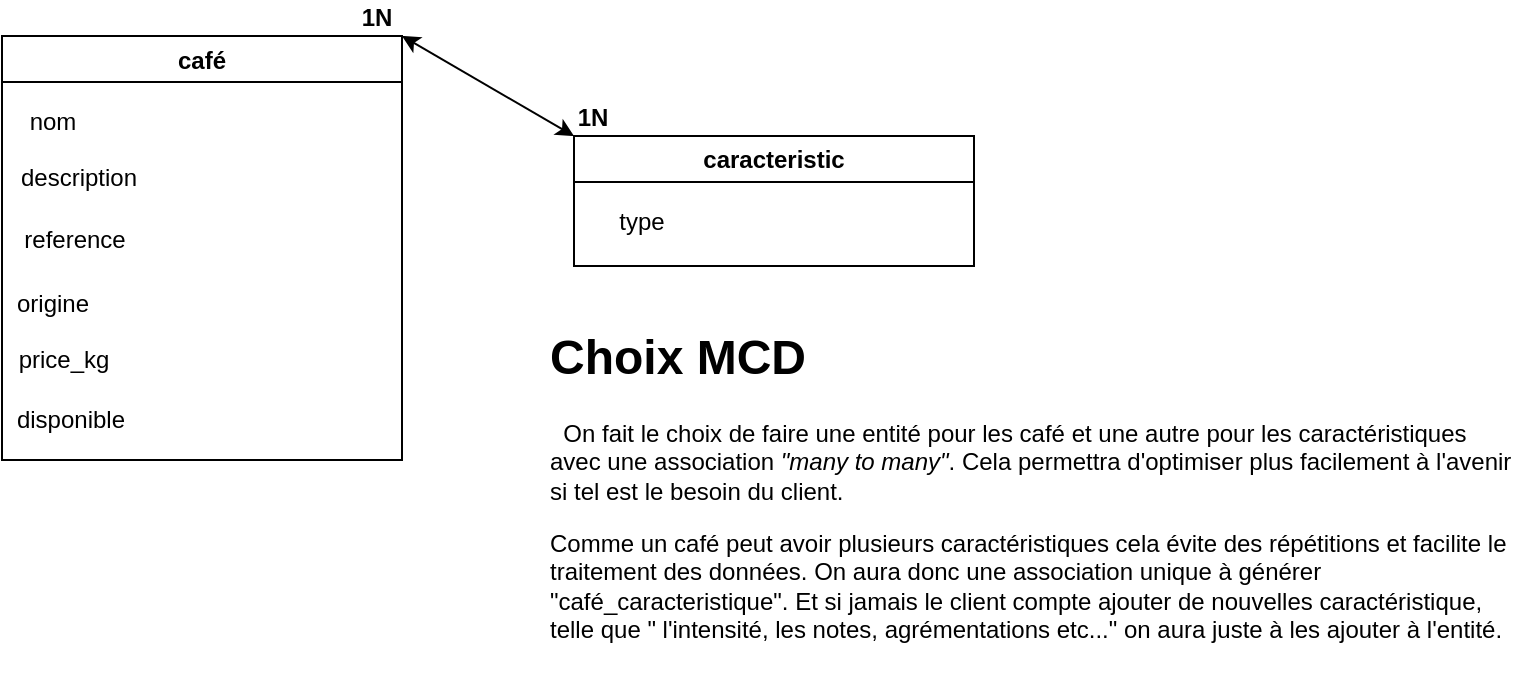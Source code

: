 <mxfile>
    <diagram id="CfEwLxOQWi3Qi-9HVH3V" name="Page-1">
        <mxGraphModel dx="1216" dy="505" grid="0" gridSize="10" guides="1" tooltips="1" connect="1" arrows="1" fold="1" page="1" pageScale="1" pageWidth="827" pageHeight="1169" math="0" shadow="0">
            <root>
                <mxCell id="0"/>
                <mxCell id="1" parent="0"/>
                <mxCell id="30" value="café" style="swimlane;" vertex="1" parent="1">
                    <mxGeometry x="35" y="90" width="200" height="212" as="geometry"/>
                </mxCell>
                <mxCell id="31" value="nom" style="text;html=1;align=center;verticalAlign=middle;resizable=0;points=[];autosize=1;strokeColor=none;fillColor=none;" vertex="1" parent="30">
                    <mxGeometry y="28" width="50" height="30" as="geometry"/>
                </mxCell>
                <mxCell id="60" value="description" style="text;html=1;align=center;verticalAlign=middle;resizable=0;points=[];autosize=1;strokeColor=none;fillColor=none;" vertex="1" parent="30">
                    <mxGeometry y="58" width="76" height="26" as="geometry"/>
                </mxCell>
                <mxCell id="59" value="reference" style="text;html=1;align=center;verticalAlign=middle;resizable=0;points=[];autosize=1;strokeColor=none;fillColor=none;" vertex="1" parent="30">
                    <mxGeometry x="1" y="89" width="69" height="26" as="geometry"/>
                </mxCell>
                <mxCell id="61" value="origine" style="text;html=1;align=center;verticalAlign=middle;whiteSpace=wrap;rounded=0;" vertex="1" parent="30">
                    <mxGeometry y="119" width="51" height="30" as="geometry"/>
                </mxCell>
                <mxCell id="62" value="price_kg" style="text;html=1;align=center;verticalAlign=middle;whiteSpace=wrap;rounded=0;" vertex="1" parent="30">
                    <mxGeometry x="1" y="147" width="60" height="30" as="geometry"/>
                </mxCell>
                <mxCell id="63" value="disponible" style="text;html=1;align=center;verticalAlign=middle;whiteSpace=wrap;rounded=0;" vertex="1" parent="30">
                    <mxGeometry y="177" width="69" height="30" as="geometry"/>
                </mxCell>
                <mxCell id="64" value="caracteristic" style="swimlane;whiteSpace=wrap;html=1;" vertex="1" parent="1">
                    <mxGeometry x="321" y="140" width="200" height="65" as="geometry"/>
                </mxCell>
                <mxCell id="65" value="type" style="text;html=1;align=center;verticalAlign=middle;whiteSpace=wrap;rounded=0;" vertex="1" parent="64">
                    <mxGeometry x="4" y="28" width="60" height="30" as="geometry"/>
                </mxCell>
                <mxCell id="69" value="" style="endArrow=classic;startArrow=classic;html=1;exitX=1;exitY=0;exitDx=0;exitDy=0;entryX=0;entryY=0;entryDx=0;entryDy=0;" edge="1" parent="1" source="30" target="64">
                    <mxGeometry width="50" height="50" relative="1" as="geometry">
                        <mxPoint x="332" y="262" as="sourcePoint"/>
                        <mxPoint x="382" y="212" as="targetPoint"/>
                    </mxGeometry>
                </mxCell>
                <mxCell id="70" value="&lt;b&gt;1N&lt;/b&gt;" style="text;html=1;align=center;verticalAlign=middle;whiteSpace=wrap;rounded=0;" vertex="1" parent="1">
                    <mxGeometry x="318" y="122" width="25" height="18" as="geometry"/>
                </mxCell>
                <mxCell id="71" value="&lt;b&gt;1N&lt;/b&gt;" style="text;html=1;align=center;verticalAlign=middle;whiteSpace=wrap;rounded=0;" vertex="1" parent="1">
                    <mxGeometry x="210" y="72" width="25" height="18" as="geometry"/>
                </mxCell>
                <mxCell id="72" value="&lt;h1 style=&quot;margin-top: 0px;&quot;&gt;Choix MCD&lt;/h1&gt;&lt;p&gt;&amp;nbsp; On fait le choix de faire une entité pour les café et une autre pour les caractéristiques avec une association &lt;i&gt;&quot;many to many&quot;&lt;/i&gt;. Cela permettra d&#39;optimiser plus facilement à l&#39;avenir si tel est le besoin du client.&amp;nbsp;&lt;/p&gt;&lt;p&gt;Comme un café peut avoir plusieurs caractéristiques cela évite des répétitions et facilite le traitement des données. On aura donc une association unique à générer &quot;café_caracteristique&quot;. Et si jamais le client compte ajouter de nouvelles caractéristique, telle que &quot; l&#39;intensité, les notes, agrémentations etc...&quot; on aura juste à les ajouter à l&#39;entité.&lt;/p&gt;" style="text;html=1;whiteSpace=wrap;overflow=hidden;rounded=0;" vertex="1" parent="1">
                    <mxGeometry x="307" y="230" width="485" height="180" as="geometry"/>
                </mxCell>
            </root>
        </mxGraphModel>
    </diagram>
</mxfile>